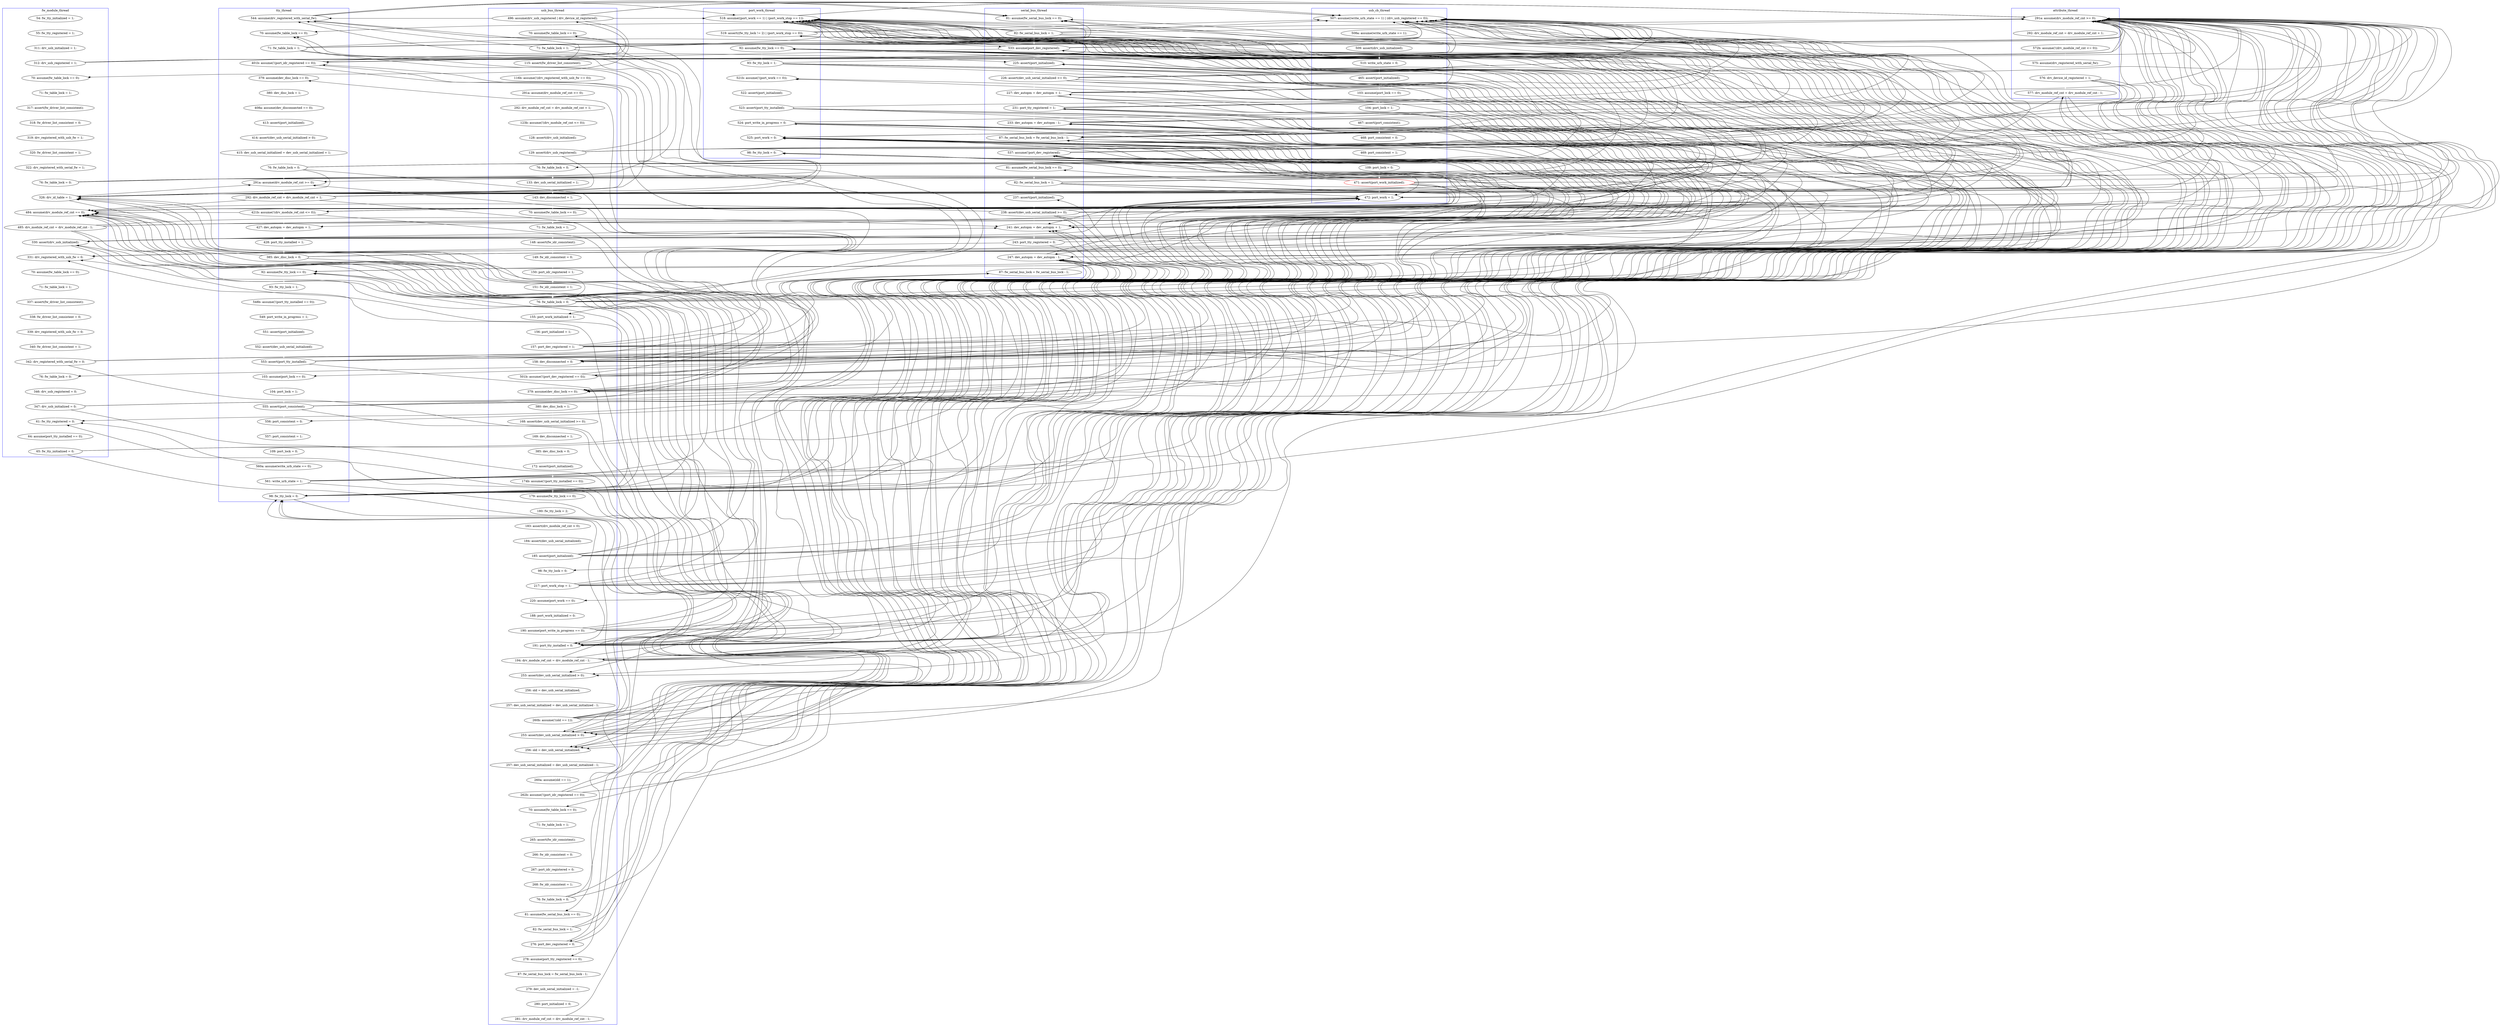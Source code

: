 digraph Counterexample {
	149 -> 207 [color = black, style = solid, constraint = false]
	211 -> 213 [color = white, style = solid]
	132 -> 135 [color = white, style = solid]
	294 -> 320 [color = black, style = solid, constraint = false]
	60 -> 65 [color = white, style = solid]
	317 -> 328 [color = black, style = solid, constraint = false]
	128 -> 242 [color = black, style = solid, constraint = false]
	65 -> 207 [color = black, style = solid, constraint = false]
	314 -> 328 [color = black, style = solid, constraint = false]
	261 -> 262 [color = white, style = solid]
	206 -> 207 [color = black, style = solid, constraint = false]
	141 -> 207 [color = black, style = solid, constraint = false]
	347 -> 348 [color = white, style = solid]
	127 -> 242 [color = black, style = solid, constraint = false]
	301 -> 320 [color = black, style = solid, constraint = false]
	126 -> 128 [color = black, style = solid, constraint = false]
	288 -> 301 [color = black, style = solid, constraint = false]
	377 -> 378 [color = white, style = solid]
	226 -> 228 [color = black, style = solid, constraint = false]
	241 -> 269 [color = black, style = solid, constraint = false]
	161 -> 242 [color = black, style = solid, constraint = false]
	65 -> 242 [color = black, style = solid, constraint = false]
	291 -> 293 [color = white, style = solid]
	226 -> 287 [color = white, style = solid]
	68 -> 71 [color = black, style = solid, constraint = false]
	206 -> 232 [color = black, style = solid, constraint = false]
	288 -> 320 [color = black, style = solid, constraint = false]
	145 -> 156 [color = black, style = solid, constraint = false]
	226 -> 282 [color = black, style = solid, constraint = false]
	196 -> 207 [color = black, style = solid, constraint = false]
	386 -> 419 [color = black, style = solid, constraint = false]
	314 -> 320 [color = black, style = solid, constraint = false]
	307 -> 328 [color = black, style = solid, constraint = false]
	125 -> 128 [color = white, style = solid]
	331 -> 332 [color = white, style = solid]
	207 -> 320 [color = black, style = solid, constraint = false]
	117 -> 149 [color = black, style = solid, constraint = false]
	301 -> 314 [color = black, style = solid, constraint = false]
	361 -> 362 [color = white, style = solid]
	125 -> 207 [color = black, style = solid, constraint = false]
	390 -> 393 [color = black, style = solid, constraint = false]
	226 -> 269 [color = black, style = solid, constraint = false]
	145 -> 179 [color = white, style = solid]
	390 -> 396 [color = white, style = solid]
	207 -> 232 [color = black, style = solid, constraint = false]
	300 -> 301 [color = black, style = solid, constraint = false]
	174 -> 175 [color = white, style = solid]
	364 -> 365 [color = white, style = solid]
	273 -> 280 [color = white, style = solid]
	356 -> 358 [color = black, style = solid, constraint = false]
	193 -> 194 [color = white, style = solid]
	300 -> 314 [color = black, style = solid, constraint = false]
	320 -> 321 [color = white, style = solid]
	373 -> 385 [color = white, style = solid]
	44 -> 207 [color = black, style = solid, constraint = false]
	393 -> 397 [color = white, style = solid]
	141 -> 149 [color = black, style = solid, constraint = false]
	110 -> 111 [color = white, style = solid]
	71 -> 207 [color = black, style = solid, constraint = false]
	283 -> 315 [color = black, style = solid, constraint = false]
	283 -> 320 [color = black, style = solid, constraint = false]
	257 -> 258 [color = white, style = solid]
	149 -> 159 [color = black, style = solid, constraint = false]
	219 -> 221 [color = white, style = solid]
	196 -> 215 [color = black, style = solid, constraint = false]
	213 -> 215 [color = black, style = solid, constraint = false]
	231 -> 320 [color = black, style = solid, constraint = false]
	213 -> 242 [color = black, style = solid, constraint = false]
	241 -> 242 [color = black, style = solid, constraint = false]
	231 -> 282 [color = black, style = solid, constraint = false]
	307 -> 320 [color = black, style = solid, constraint = false]
	145 -> 159 [color = black, style = solid, constraint = false]
	167 -> 282 [color = black, style = solid, constraint = false]
	126 -> 156 [color = white, style = solid]
	195 -> 196 [color = white, style = solid]
	283 -> 301 [color = white, style = solid]
	338 -> 345 [color = white, style = solid]
	274 -> 289 [color = white, style = solid]
	128 -> 156 [color = black, style = solid, constraint = false]
	167 -> 168 [color = black, style = solid, constraint = false]
	310 -> 356 [color = black, style = solid, constraint = false]
	145 -> 242 [color = black, style = solid, constraint = false]
	283 -> 310 [color = black, style = solid, constraint = false]
	402 -> 404 [color = white, style = solid]
	274 -> 280 [color = black, style = solid, constraint = false]
	224 -> 226 [color = black, style = solid, constraint = false]
	288 -> 315 [color = black, style = solid, constraint = false]
	232 -> 233 [color = black, style = solid, constraint = false]
	68 -> 72 [color = white, style = solid]
	293 -> 314 [color = white, style = solid]
	161 -> 282 [color = black, style = solid, constraint = false]
	175 -> 178 [color = white, style = solid]
	65 -> 71 [color = black, style = solid, constraint = false]
	121 -> 124 [color = white, style = solid]
	310 -> 315 [color = black, style = solid, constraint = false]
	373 -> 419 [color = black, style = solid, constraint = false]
	161 -> 167 [color = black, style = solid, constraint = false]
	149 -> 242 [color = black, style = solid, constraint = false]
	183 -> 184 [color = white, style = solid]
	198 -> 215 [color = black, style = solid, constraint = false]
	141 -> 242 [color = black, style = solid, constraint = false]
	268 -> 310 [color = black, style = solid, constraint = false]
	294 -> 301 [color = black, style = solid, constraint = false]
	117 -> 119 [color = black, style = solid, constraint = false]
	241 -> 310 [color = white, style = solid]
	141 -> 156 [color = black, style = solid, constraint = false]
	157 -> 161 [color = white, style = solid]
	189 -> 191 [color = white, style = solid]
	232 -> 269 [color = black, style = solid, constraint = false]
	294 -> 310 [color = black, style = solid, constraint = false]
	157 -> 320 [color = black, style = solid, constraint = false]
	87 -> 207 [color = black, style = solid, constraint = false]
	198 -> 242 [color = black, style = solid, constraint = false]
	126 -> 207 [color = black, style = solid, constraint = false]
	385 -> 386 [color = white, style = solid]
	233 -> 234 [color = white, style = solid]
	206 -> 242 [color = black, style = solid, constraint = false]
	125 -> 149 [color = black, style = solid, constraint = false]
	90 -> 92 [color = white, style = solid]
	268 -> 269 [color = black, style = solid, constraint = false]
	128 -> 207 [color = black, style = solid, constraint = false]
	273 -> 320 [color = black, style = solid, constraint = false]
	87 -> 126 [color = white, style = solid]
	328 -> 331 [color = white, style = solid]
	354 -> 356 [color = black, style = solid, constraint = false]
	136 -> 137 [color = white, style = solid]
	281 -> 320 [color = black, style = solid, constraint = false]
	317 -> 390 [color = white, style = solid]
	231 -> 233 [color = white, style = solid]
	301 -> 310 [color = black, style = solid, constraint = false]
	71 -> 72 [color = black, style = solid, constraint = false]
	338 -> 342 [color = black, style = solid, constraint = false]
	293 -> 294 [color = black, style = solid, constraint = false]
	72 -> 74 [color = white, style = solid]
	289 -> 290 [color = white, style = solid]
	168 -> 207 [color = black, style = solid, constraint = false]
	127 -> 156 [color = black, style = solid, constraint = false]
	68 -> 242 [color = black, style = solid, constraint = false]
	281 -> 287 [color = black, style = solid, constraint = false]
	149 -> 320 [color = black, style = solid, constraint = false]
	149 -> 179 [color = black, style = solid, constraint = false]
	241 -> 287 [color = black, style = solid, constraint = false]
	47 -> 320 [color = black, style = solid, constraint = false]
	273 -> 282 [color = black, style = solid, constraint = false]
	310 -> 320 [color = black, style = solid, constraint = false]
	65 -> 67 [color = black, style = solid, constraint = false]
	131 -> 132 [color = white, style = solid]
	168 -> 198 [color = white, style = solid]
	301 -> 315 [color = black, style = solid, constraint = false]
	326 -> 342 [color = white, style = solid]
	300 -> 320 [color = black, style = solid, constraint = false]
	336 -> 337 [color = white, style = solid]
	393 -> 419 [color = black, style = solid, constraint = false]
	314 -> 349 [color = white, style = solid]
	267 -> 268 [color = black, style = solid, constraint = false]
	117 -> 242 [color = black, style = solid, constraint = false]
	112 -> 117 [color = white, style = solid]
	314 -> 315 [color = black, style = solid, constraint = false]
	273 -> 294 [color = black, style = solid, constraint = false]
	268 -> 287 [color = black, style = solid, constraint = false]
	307 -> 356 [color = white, style = solid]
	269 -> 282 [color = black, style = solid, constraint = false]
	160 -> 167 [color = white, style = solid]
	267 -> 282 [color = black, style = solid, constraint = false]
	213 -> 320 [color = black, style = solid, constraint = false]
	127 -> 320 [color = black, style = solid, constraint = false]
	342 -> 356 [color = black, style = solid, constraint = false]
	281 -> 289 [color = black, style = solid, constraint = false]
	160 -> 179 [color = black, style = solid, constraint = false]
	160 -> 282 [color = black, style = solid, constraint = false]
	117 -> 126 [color = black, style = solid, constraint = false]
	167 -> 242 [color = black, style = solid, constraint = false]
	161 -> 179 [color = black, style = solid, constraint = false]
	215 -> 216 [color = white, style = solid]
	274 -> 282 [color = black, style = solid, constraint = false]
	127 -> 207 [color = black, style = solid, constraint = false]
	126 -> 320 [color = black, style = solid, constraint = false]
	198 -> 232 [color = white, style = solid]
	386 -> 390 [color = black, style = solid, constraint = false]
	244 -> 245 [color = white, style = solid]
	294 -> 315 [color = black, style = solid, constraint = false]
	231 -> 232 [color = black, style = solid, constraint = false]
	85 -> 207 [color = black, style = solid, constraint = false]
	178 -> 198 [color = black, style = solid, constraint = false]
	37 -> 38 [color = white, style = solid]
	350 -> 352 [color = white, style = solid]
	111 -> 112 [color = white, style = solid]
	120 -> 127 [color = white, style = solid]
	268 -> 282 [color = black, style = solid, constraint = false]
	321 -> 324 [color = white, style = solid]
	299 -> 300 [color = white, style = solid]
	87 -> 90 [color = black, style = solid, constraint = false]
	317 -> 356 [color = black, style = solid, constraint = false]
	159 -> 160 [color = white, style = solid]
	38 -> 43 [color = white, style = solid]
	267 -> 269 [color = black, style = solid, constraint = false]
	241 -> 268 [color = black, style = solid, constraint = false]
	280 -> 281 [color = white, style = solid]
	269 -> 272 [color = black, style = solid, constraint = false]
	106 -> 107 [color = white, style = solid]
	354 -> 377 [color = black, style = solid, constraint = false]
	393 -> 396 [color = black, style = solid, constraint = false]
	260 -> 261 [color = white, style = solid]
	301 -> 328 [color = white, style = solid]
	125 -> 242 [color = black, style = solid, constraint = false]
	43 -> 44 [color = white, style = solid]
	272 -> 273 [color = white, style = solid]
	283 -> 287 [color = black, style = solid, constraint = false]
	68 -> 149 [color = black, style = solid, constraint = false]
	160 -> 242 [color = black, style = solid, constraint = false]
	356 -> 377 [color = black, style = solid, constraint = false]
	157 -> 179 [color = black, style = solid, constraint = false]
	326 -> 356 [color = black, style = solid, constraint = false]
	397 -> 402 [color = white, style = solid]
	223 -> 224 [color = white, style = solid]
	87 -> 242 [color = black, style = solid, constraint = false]
	274 -> 294 [color = black, style = solid, constraint = false]
	120 -> 126 [color = black, style = solid, constraint = false]
	44 -> 47 [color = black, style = solid, constraint = false]
	226 -> 242 [color = black, style = solid, constraint = false]
	338 -> 349 [color = black, style = solid, constraint = false]
	178 -> 282 [color = black, style = solid, constraint = false]
	85 -> 242 [color = black, style = solid, constraint = false]
	161 -> 168 [color = white, style = solid]
	241 -> 282 [color = black, style = solid, constraint = false]
	178 -> 215 [color = white, style = solid]
	288 -> 298 [color = white, style = solid]
	71 -> 149 [color = black, style = solid, constraint = false]
	138 -> 141 [color = white, style = solid]
	268 -> 320 [color = black, style = solid, constraint = false]
	149 -> 282 [color = white, style = solid]
	47 -> 71 [color = black, style = solid, constraint = false]
	273 -> 274 [color = black, style = solid, constraint = false]
	332 -> 334 [color = white, style = solid]
	246 -> 251 [color = white, style = solid]
	274 -> 287 [color = black, style = solid, constraint = false]
	145 -> 320 [color = black, style = solid, constraint = false]
	288 -> 289 [color = black, style = solid, constraint = false]
	85 -> 90 [color = white, style = solid]
	126 -> 127 [color = black, style = solid, constraint = false]
	221 -> 222 [color = white, style = solid]
	196 -> 320 [color = black, style = solid, constraint = false]
	294 -> 298 [color = black, style = solid, constraint = false]
	262 -> 265 [color = white, style = solid]
	224 -> 232 [color = black, style = solid, constraint = false]
	342 -> 349 [color = black, style = solid, constraint = false]
	293 -> 310 [color = black, style = solid, constraint = false]
	287 -> 288 [color = white, style = solid]
	342 -> 345 [color = black, style = solid, constraint = false]
	47 -> 242 [color = black, style = solid, constraint = false]
	117 -> 207 [color = black, style = solid, constraint = false]
	242 -> 244 [color = white, style = solid]
	326 -> 328 [color = black, style = solid, constraint = false]
	141 -> 320 [color = black, style = solid, constraint = false]
	307 -> 310 [color = black, style = solid, constraint = false]
	362 -> 364 [color = white, style = solid]
	396 -> 419 [color = black, style = solid, constraint = false]
	141 -> 159 [color = white, style = solid]
	206 -> 320 [color = black, style = solid, constraint = false]
	196 -> 198 [color = black, style = solid, constraint = false]
	354 -> 358 [color = white, style = solid]
	390 -> 419 [color = black, style = solid, constraint = false]
	99 -> 106 [color = white, style = solid]
	359 -> 361 [color = white, style = solid]
	56 -> 58 [color = white, style = solid]
	125 -> 320 [color = black, style = solid, constraint = false]
	268 -> 294 [color = black, style = solid, constraint = false]
	157 -> 242 [color = black, style = solid, constraint = false]
	216 -> 219 [color = white, style = solid]
	160 -> 320 [color = black, style = solid, constraint = false]
	335 -> 336 [color = white, style = solid]
	128 -> 320 [color = black, style = solid, constraint = false]
	65 -> 86 [color = black, style = solid, constraint = false]
	71 -> 242 [color = black, style = solid, constraint = false]
	379 -> 419 [color = black, style = solid, constraint = false]
	337 -> 338 [color = white, style = solid]
	44 -> 86 [color = black, style = solid, constraint = false]
	373 -> 377 [color = black, style = solid, constraint = false]
	365 -> 373 [color = white, style = solid]
	234 -> 237 [color = white, style = solid]
	85 -> 149 [color = black, style = solid, constraint = false]
	288 -> 310 [color = black, style = solid, constraint = false]
	68 -> 207 [color = black, style = solid, constraint = false]
	224 -> 228 [color = white, style = solid]
	196 -> 282 [color = black, style = solid, constraint = false]
	300 -> 307 [color = white, style = solid]
	120 -> 207 [color = black, style = solid, constraint = false]
	300 -> 310 [color = black, style = solid, constraint = false]
	168 -> 242 [color = black, style = solid, constraint = false]
	274 -> 320 [color = black, style = solid, constraint = false]
	161 -> 320 [color = black, style = solid, constraint = false]
	345 -> 347 [color = white, style = solid]
	273 -> 287 [color = black, style = solid, constraint = false]
	396 -> 397 [color = black, style = solid, constraint = false]
	379 -> 390 [color = black, style = solid, constraint = false]
	207 -> 226 [color = white, style = solid]
	315 -> 317 [color = white, style = solid]
	47 -> 67 [color = white, style = solid]
	269 -> 320 [color = black, style = solid, constraint = false]
	117 -> 121 [color = white, style = solid]
	161 -> 207 [color = black, style = solid, constraint = false]
	207 -> 215 [color = black, style = solid, constraint = false]
	310 -> 328 [color = black, style = solid, constraint = false]
	85 -> 320 [color = black, style = solid, constraint = false]
	269 -> 274 [color = white, style = solid]
	407 -> 419 [color = black, style = solid, constraint = false]
	126 -> 149 [color = black, style = solid, constraint = false]
	356 -> 390 [color = black, style = solid, constraint = false]
	231 -> 287 [color = black, style = solid, constraint = false]
	167 -> 320 [color = black, style = solid, constraint = false]
	206 -> 282 [color = black, style = solid, constraint = false]
	338 -> 390 [color = black, style = solid, constraint = false]
	240 -> 241 [color = white, style = solid]
	127 -> 149 [color = black, style = solid, constraint = false]
	232 -> 242 [color = black, style = solid, constraint = false]
	232 -> 282 [color = black, style = solid, constraint = false]
	207 -> 242 [color = black, style = solid, constraint = false]
	241 -> 320 [color = black, style = solid, constraint = false]
	178 -> 320 [color = black, style = solid, constraint = false]
	44 -> 49 [color = white, style = solid]
	348 -> 390 [color = black, style = solid, constraint = false]
	342 -> 390 [color = black, style = solid, constraint = false]
	192 -> 193 [color = white, style = solid]
	44 -> 242 [color = black, style = solid, constraint = false]
	269 -> 310 [color = black, style = solid, constraint = false]
	44 -> 71 [color = black, style = solid, constraint = false]
	178 -> 207 [color = black, style = solid, constraint = false]
	68 -> 86 [color = black, style = solid, constraint = false]
	83 -> 84 [color = white, style = solid]
	338 -> 356 [color = black, style = solid, constraint = false]
	86 -> 87 [color = white, style = solid]
	290 -> 291 [color = white, style = solid]
	213 -> 282 [color = black, style = solid, constraint = false]
	120 -> 121 [color = black, style = solid, constraint = false]
	47 -> 86 [color = black, style = solid, constraint = false]
	317 -> 320 [color = black, style = solid, constraint = false]
	293 -> 315 [color = black, style = solid, constraint = false]
	226 -> 232 [color = black, style = solid, constraint = false]
	137 -> 138 [color = white, style = solid]
	301 -> 307 [color = black, style = solid, constraint = false]
	237 -> 240 [color = white, style = solid]
	167 -> 179 [color = black, style = solid, constraint = false]
	127 -> 131 [color = white, style = solid]
	149 -> 156 [color = black, style = solid, constraint = false]
	251 -> 257 [color = white, style = solid]
	160 -> 207 [color = black, style = solid, constraint = false]
	168 -> 179 [color = black, style = solid, constraint = false]
	58 -> 60 [color = white, style = solid]
	349 -> 350 [color = white, style = solid]
	119 -> 120 [color = white, style = solid]
	207 -> 208 [color = black, style = solid, constraint = false]
	245 -> 246 [color = white, style = solid]
	124 -> 125 [color = white, style = solid]
	213 -> 232 [color = black, style = solid, constraint = false]
	356 -> 419 [color = white, style = solid]
	213 -> 226 [color = black, style = solid, constraint = false]
	85 -> 86 [color = black, style = solid, constraint = false]
	267 -> 287 [color = black, style = solid, constraint = false]
	405 -> 407 [color = white, style = solid]
	125 -> 126 [color = black, style = solid, constraint = false]
	160 -> 161 [color = black, style = solid, constraint = false]
	269 -> 294 [color = black, style = solid, constraint = false]
	314 -> 356 [color = black, style = solid, constraint = false]
	358 -> 359 [color = white, style = solid]
	157 -> 159 [color = black, style = solid, constraint = false]
	224 -> 242 [color = black, style = solid, constraint = false]
	167 -> 207 [color = black, style = solid, constraint = false]
	53 -> 55 [color = white, style = solid]
	47 -> 207 [color = black, style = solid, constraint = false]
	202 -> 206 [color = white, style = solid]
	117 -> 320 [color = black, style = solid, constraint = false]
	228 -> 229 [color = white, style = solid]
	281 -> 315 [color = white, style = solid]
	44 -> 320 [color = black, style = solid, constraint = false]
	120 -> 320 [color = black, style = solid, constraint = false]
	120 -> 242 [color = black, style = solid, constraint = false]
	50 -> 53 [color = white, style = solid]
	198 -> 207 [color = black, style = solid, constraint = false]
	222 -> 223 [color = white, style = solid]
	178 -> 242 [color = black, style = solid, constraint = false]
	317 -> 349 [color = black, style = solid, constraint = false]
	288 -> 294 [color = black, style = solid, constraint = false]
	127 -> 128 [color = black, style = solid, constraint = false]
	107 -> 109 [color = white, style = solid]
	281 -> 294 [color = black, style = solid, constraint = false]
	324 -> 325 [color = white, style = solid]
	196 -> 242 [color = black, style = solid, constraint = false]
	404 -> 405 [color = white, style = solid]
	79 -> 80 [color = white, style = solid]
	157 -> 282 [color = black, style = solid, constraint = false]
	281 -> 310 [color = black, style = solid, constraint = false]
	269 -> 287 [color = black, style = solid, constraint = false]
	348 -> 356 [color = black, style = solid, constraint = false]
	258 -> 260 [color = white, style = solid]
	198 -> 282 [color = black, style = solid, constraint = false]
	135 -> 136 [color = white, style = solid]
	87 -> 320 [color = black, style = solid, constraint = false]
	231 -> 269 [color = black, style = solid, constraint = false]
	348 -> 349 [color = black, style = solid, constraint = false]
	378 -> 379 [color = white, style = solid]
	120 -> 149 [color = black, style = solid, constraint = false]
	334 -> 335 [color = white, style = solid]
	74 -> 79 [color = white, style = solid]
	191 -> 192 [color = white, style = solid]
	326 -> 349 [color = black, style = solid, constraint = false]
	71 -> 86 [color = black, style = solid, constraint = false]
	213 -> 269 [color = white, style = solid]
	300 -> 315 [color = black, style = solid, constraint = false]
	386 -> 393 [color = white, style = solid]
	307 -> 315 [color = black, style = solid, constraint = false]
	180 -> 183 [color = white, style = solid]
	207 -> 282 [color = black, style = solid, constraint = false]
	293 -> 301 [color = black, style = solid, constraint = false]
	267 -> 310 [color = black, style = solid, constraint = false]
	71 -> 119 [color = white, style = solid]
	145 -> 149 [color = black, style = solid, constraint = false]
	208 -> 211 [color = white, style = solid]
	274 -> 310 [color = black, style = solid, constraint = false]
	128 -> 149 [color = black, style = solid, constraint = false]
	47 -> 49 [color = black, style = solid, constraint = false]
	265 -> 267 [color = white, style = solid]
	109 -> 110 [color = white, style = solid]
	178 -> 179 [color = black, style = solid, constraint = false]
	68 -> 320 [color = black, style = solid, constraint = false]
	282 -> 283 [color = white, style = solid]
	179 -> 180 [color = white, style = solid]
	224 -> 320 [color = black, style = solid, constraint = false]
	206 -> 208 [color = white, style = solid]
	67 -> 68 [color = white, style = solid]
	87 -> 149 [color = black, style = solid, constraint = false]
	293 -> 320 [color = black, style = solid, constraint = false]
	80 -> 83 [color = white, style = solid]
	273 -> 310 [color = black, style = solid, constraint = false]
	232 -> 287 [color = black, style = solid, constraint = false]
	206 -> 215 [color = black, style = solid, constraint = false]
	294 -> 314 [color = black, style = solid, constraint = false]
	267 -> 294 [color = white, style = solid]
	224 -> 269 [color = black, style = solid, constraint = false]
	325 -> 326 [color = white, style = solid]
	128 -> 131 [color = black, style = solid, constraint = false]
	293 -> 298 [color = black, style = solid, constraint = false]
	141 -> 145 [color = black, style = solid, constraint = false]
	71 -> 320 [color = black, style = solid, constraint = false]
	92 -> 99 [color = white, style = solid]
	268 -> 272 [color = white, style = solid]
	65 -> 320 [color = black, style = solid, constraint = false]
	198 -> 320 [color = black, style = solid, constraint = false]
	267 -> 320 [color = black, style = solid, constraint = false]
	283 -> 289 [color = black, style = solid, constraint = false]
	65 -> 149 [color = white, style = solid]
	310 -> 314 [color = black, style = solid, constraint = false]
	168 -> 320 [color = black, style = solid, constraint = false]
	379 -> 385 [color = black, style = solid, constraint = false]
	168 -> 174 [color = black, style = solid, constraint = false]
	229 -> 231 [color = white, style = solid]
	55 -> 56 [color = white, style = solid]
	231 -> 242 [color = black, style = solid, constraint = false]
	226 -> 320 [color = black, style = solid, constraint = false]
	85 -> 119 [color = black, style = solid, constraint = false]
	194 -> 195 [color = white, style = solid]
	167 -> 174 [color = white, style = solid]
	156 -> 157 [color = white, style = solid]
	168 -> 282 [color = black, style = solid, constraint = false]
	281 -> 282 [color = black, style = solid, constraint = false]
	373 -> 390 [color = black, style = solid, constraint = false]
	125 -> 127 [color = black, style = solid, constraint = false]
	196 -> 202 [color = white, style = solid]
	184 -> 187 [color = white, style = solid]
	232 -> 320 [color = black, style = solid, constraint = false]
	283 -> 294 [color = black, style = solid, constraint = false]
	84 -> 85 [color = white, style = solid]
	126 -> 242 [color = black, style = solid, constraint = false]
	198 -> 202 [color = black, style = solid, constraint = false]
	326 -> 390 [color = black, style = solid, constraint = false]
	145 -> 207 [color = black, style = solid, constraint = false]
	128 -> 145 [color = white, style = solid]
	232 -> 268 [color = white, style = solid]
	352 -> 354 [color = white, style = solid]
	354 -> 390 [color = black, style = solid, constraint = false]
	348 -> 377 [color = white, style = solid]
	298 -> 299 [color = white, style = solid]
	157 -> 207 [color = black, style = solid, constraint = false]
	87 -> 119 [color = black, style = solid, constraint = false]
	224 -> 282 [color = black, style = solid, constraint = false]
	307 -> 314 [color = black, style = solid, constraint = false]
	187 -> 189 [color = white, style = solid]
	49 -> 50 [color = white, style = solid]
	subgraph cluster5 {
		label = attribute_thread
		color = blue
		342  [label = "577: drv_module_ref_cnt = drv_module_ref_cnt - 1;"]
		320  [label = "291a: assume(drv_module_ref_cnt >= 0);"]
		321  [label = "292: drv_module_ref_cnt = drv_module_ref_cnt + 1;"]
		326  [label = "576: drv_device_id_registered = 1;"]
		325  [label = "575: assume(drv_registered_with_serial_fw);"]
		324  [label = "572b: assume(!(drv_module_ref_cnt <= 0));"]
	}
	subgraph cluster3 {
		label = serial_bus_thread
		color = blue
		280  [label = "237: assert(port_initialized);"]
		272  [label = "81: assume(fw_serial_bus_lock == 0);"]
		390  [label = "247: dev_autopm = dev_autopm - 1;"]
		168  [label = "231: port_tty_registered = 1;"]
		273  [label = "82: fw_serial_bus_lock = 1;"]
		317  [label = "243: port_tty_registered = 0;"]
		157  [label = "226: assert(dev_usb_serial_initialized >= 0);"]
		232  [label = "87: fw_serial_bus_lock = fw_serial_bus_lock - 1;"]
		126  [label = "533: assume(port_dev_registered);"]
		161  [label = "227: dev_autopm = dev_autopm + 1;"]
		315  [label = "241: dev_autopm = dev_autopm + 1;"]
		198  [label = "233: dev_autopm = dev_autopm - 1;"]
		87  [label = "82: fw_serial_bus_lock = 1;"]
		86  [label = "81: assume(fw_serial_bus_lock == 0);"]
		268  [label = "537: assume(!port_dev_registered);"]
		156  [label = "225: assert(port_initialized);"]
		281  [label = "238: assert(dev_usb_serial_initialized >= 0);"]
		396  [label = "87: fw_serial_bus_lock = fw_serial_bus_lock - 1;"]
	}
	subgraph cluster1 {
		label = fw_module_thread
		color = blue
		149  [label = "326: drv_id_table = 1;"]
		345  [label = "76: fw_table_lock = 0;"]
		332  [label = "71: fw_table_lock = 1;"]
		55  [label = "318: fw_driver_list_consistent = 0;"]
		379  [label = "65: fw_tty_initialized = 0;"]
		337  [label = "340: fw_driver_list_consistent = 1;"]
		37  [label = "54: fw_tty_initialized = 1;"]
		283  [label = "485: drv_module_ref_cnt = drv_module_ref_cnt - 1;"]
		378  [label = "64: assume(port_tty_installed == 0);"]
		301  [label = "330: assert(drv_usb_initialized);"]
		65  [label = "76: fw_table_lock = 0;"]
		43  [label = "311: drv_usb_initialized = 1;"]
		49  [label = "70: assume(fw_table_lock == 0);"]
		334  [label = "337: assert(fw_driver_list_consistent);"]
		331  [label = "70: assume(fw_table_lock == 0);"]
		58  [label = "320: fw_driver_list_consistent = 1;"]
		328  [label = "331: drv_registered_with_usb_fw = 0;"]
		50  [label = "71: fw_table_lock = 1;"]
		38  [label = "55: fw_tty_registered = 1;"]
		335  [label = "338: fw_driver_list_consistent = 0;"]
		348  [label = "347: drv_usb_initialized = 0;"]
		53  [label = "317: assert(fw_driver_list_consistent);"]
		338  [label = "342: drv_registered_with_serial_fw = 0;"]
		44  [label = "312: drv_usb_registered = 1;"]
		56  [label = "319: drv_registered_with_usb_fw = 1;"]
		377  [label = "61: fw_tty_registered = 0;"]
		60  [label = "322: drv_registered_with_serial_fw = 1;"]
		336  [label = "339: drv_registered_with_usb_fw = 0;"]
		347  [label = "346: drv_usb_registered = 0;"]
		282  [label = "484: assume(drv_module_ref_cnt == 0);"]
	}
	subgraph cluster7 {
		label = port_work_thread
		color = blue
		287  [label = "92: assume(fw_tty_lock == 0);"]
		300  [label = "523: assert(port_tty_installed);"]
		299  [label = "522: assert(port_initialized);"]
		307  [label = "524: port_write_in_progress = 0;"]
		298  [label = "521b: assume(!(port_work == 0));"]
		288  [label = "93: fw_tty_lock = 1;"]
		356  [label = "525: port_work = 0;"]
		226  [label = "519: assert((fw_tty_lock != 2) | (port_work_stop == 0));"]
		207  [label = "518: assume((port_work == 1) | (port_work_stop == 1));"]
		419  [label = "98: fw_tty_lock = 0;"]
	}
	subgraph cluster2 {
		label = usb_bus_thread
		color = blue
		352  [label = "260a: assume(old == 1);"]
		74  [label = "116b: assume(!(drv_registered_with_usb_fw == 0));"]
		359  [label = "71: fw_table_lock = 1;"]
		393  [label = "276: port_dev_registered = 0;"]
		373  [label = "76: fw_table_lock = 0;"]
		350  [label = "257: dev_usb_serial_initialized = dev_usb_serial_initialized - 1;"]
		110  [label = "149: fw_idr_consistent = 0;"]
		179  [label = "379: assume(dev_disc_lock == 0);"]
		124  [label = "156: port_initialized = 1;"]
		269  [label = "191: port_tty_installed = 0;"]
		211  [label = "188: port_work_initialized = 0;"]
		72  [label = "115: assert(fw_driver_list_consistent);"]
		92  [label = "133: dev_usb_serial_initialized = 1;"]
		68  [label = "71: fw_table_lock = 1;"]
		289  [label = "253: assert(dev_usb_serial_initialized > 0);"]
		112  [label = "151: fw_idr_consistent = 1;"]
		80  [label = "292: drv_module_ref_cnt = drv_module_ref_cnt + 1;"]
		187  [label = "385: dev_disc_lock = 0;"]
		67  [label = "70: assume(fw_table_lock == 0);"]
		290  [label = "256: old = dev_usb_serial_initialized;"]
		184  [label = "169: dev_disconnected = 1;"]
		364  [label = "267: port_idr_registered = 0;"]
		365  [label = "268: fw_idr_consistent = 1;"]
		192  [label = "179: assume(fw_tty_lock == 0);"]
		194  [label = "183: assert(drv_module_ref_cnt > 0);"]
		405  [label = "280: port_initialized = 0;"]
		85  [label = "129: assert(drv_usb_registered);"]
		90  [label = "76: fw_table_lock = 0;"]
		99  [label = "143: dev_disconnected = 1;"]
		293  [label = "260b: assume(!(old == 1));"]
		79  [label = "291a: assume(drv_module_ref_cnt >= 0);"]
		84  [label = "128: assert(drv_usb_initialized);"]
		189  [label = "172: assert(port_initialized);"]
		349  [label = "256: old = dev_usb_serial_initialized;"]
		213  [label = "190: assume(port_write_in_progress == 0);"]
		386  [label = "82: fw_serial_bus_lock = 1;"]
		183  [label = "168: assert(dev_usb_serial_initialized >= 0);"]
		47  [label = "496: assume(drv_usb_registered | drv_device_id_registered);"]
		193  [label = "180: fw_tty_lock = 2;"]
		407  [label = "281: drv_module_ref_cnt = drv_module_ref_cnt - 1;"]
		107  [label = "71: fw_table_lock = 1;"]
		128  [label = "158: dev_disconnected = 0;"]
		206  [label = "217: port_work_stop = 1;"]
		354  [label = "262b: assume(!(port_idr_registered == 0));"]
		362  [label = "266: fw_idr_consistent = 0;"]
		125  [label = "157: port_dev_registered = 1;"]
		106  [label = "70: assume(fw_table_lock == 0);"]
		145  [label = "501b: assume(!(port_dev_registered == 0));"]
		196  [label = "185: assert(port_initialized);"]
		314  [label = "253: assert(dev_usb_serial_initialized > 0);"]
		361  [label = "265: assert(fw_idr_consistent);"]
		402  [label = "87: fw_serial_bus_lock = fw_serial_bus_lock - 1;"]
		274  [label = "194: drv_module_ref_cnt = drv_module_ref_cnt - 1;"]
		404  [label = "279: dev_usb_serial_initialized = -1;"]
		202  [label = "98: fw_tty_lock = 0;"]
		191  [label = "174b: assume(!(port_tty_installed == 0));"]
		109  [label = "148: assert(fw_idr_consistent);"]
		208  [label = "220: assume(port_work == 0);"]
		385  [label = "81: assume(fw_serial_bus_lock == 0);"]
		117  [label = "76: fw_table_lock = 0;"]
		121  [label = "155: port_work_initialized = 1;"]
		111  [label = "150: port_idr_registered = 1;"]
		195  [label = "184: assert(dev_usb_serial_initialized);"]
		180  [label = "380: dev_disc_lock = 1;"]
		291  [label = "257: dev_usb_serial_initialized = dev_usb_serial_initialized - 1;"]
		83  [label = "123b: assume(!(drv_module_ref_cnt <= 0));"]
		397  [label = "278: assume(port_tty_registered == 0);"]
		358  [label = "70: assume(fw_table_lock == 0);"]
	}
	subgraph cluster6 {
		label = usb_cb_thread
		color = blue
		257  [label = "103: assume(port_lock == 0);"]
		265  [label = "109: port_lock = 0;"]
		267  [label = "471: assert(port_work_initialized);", color = red]
		262  [label = "469: port_consistent = 1;"]
		294  [label = "472: port_work = 1;"]
		245  [label = "509: assert(drv_usb_initialized);"]
		258  [label = "104: port_lock = 1;"]
		246  [label = "510: write_urb_state = 0;"]
		244  [label = "508a: assume(write_urb_state == 1);"]
		260  [label = "467: assert(port_consistent);"]
		251  [label = "465: assert(port_initialized);"]
		242  [label = "507: assume((write_urb_state == 1) | (drv_usb_registered == 0));"]
		261  [label = "468: port_consistent = 0;"]
	}
	subgraph cluster4 {
		label = tty_thread
		color = blue
		120  [label = "71: fw_table_lock = 1;"]
		178  [label = "385: dev_disc_lock = 0;"]
		159  [label = "291a: assume(drv_module_ref_cnt >= 0);"]
		229  [label = "104: port_lock = 1;"]
		175  [label = "428: port_tty_installed = 1;"]
		223  [label = "552: assert(dev_usb_serial_initialized);"]
		222  [label = "551: assert(port_initialized);"]
		119  [label = "70: assume(fw_table_lock == 0);"]
		215  [label = "92: assume(fw_tty_lock == 0);"]
		167  [label = "421b: assume(!(drv_module_ref_cnt <= 0));"]
		310  [label = "98: fw_tty_lock = 0;"]
		137  [label = "414: assert(dev_usb_serial_initialized > 0);"]
		138  [label = "415: dev_usb_serial_initialized = dev_usb_serial_initialized + 1;"]
		160  [label = "292: drv_module_ref_cnt = drv_module_ref_cnt + 1;"]
		221  [label = "549: port_write_in_progress = 1;"]
		132  [label = "380: dev_disc_lock = 1;"]
		237  [label = "109: port_lock = 0;"]
		228  [label = "103: assume(port_lock == 0);"]
		219  [label = "548b: assume(!(port_tty_installed == 0));"]
		127  [label = "401b: assume(!(port_idr_registered == 0));"]
		240  [label = "560a: assume(write_urb_state == 0);"]
		231  [label = "555: assert(port_consistent);"]
		136  [label = "413: assert(port_initialized);"]
		71  [label = "544: assume(drv_registered_with_serial_fw);"]
		224  [label = "553: assert(port_tty_installed);"]
		174  [label = "427: dev_autopm = dev_autopm + 1;"]
		216  [label = "93: fw_tty_lock = 1;"]
		141  [label = "76: fw_table_lock = 0;"]
		241  [label = "561: write_urb_state = 1;"]
		233  [label = "556: port_consistent = 0;"]
		131  [label = "379: assume(dev_disc_lock == 0);"]
		135  [label = "408a: assume(dev_disconnected == 0);"]
		234  [label = "557: port_consistent = 1;"]
	}
}